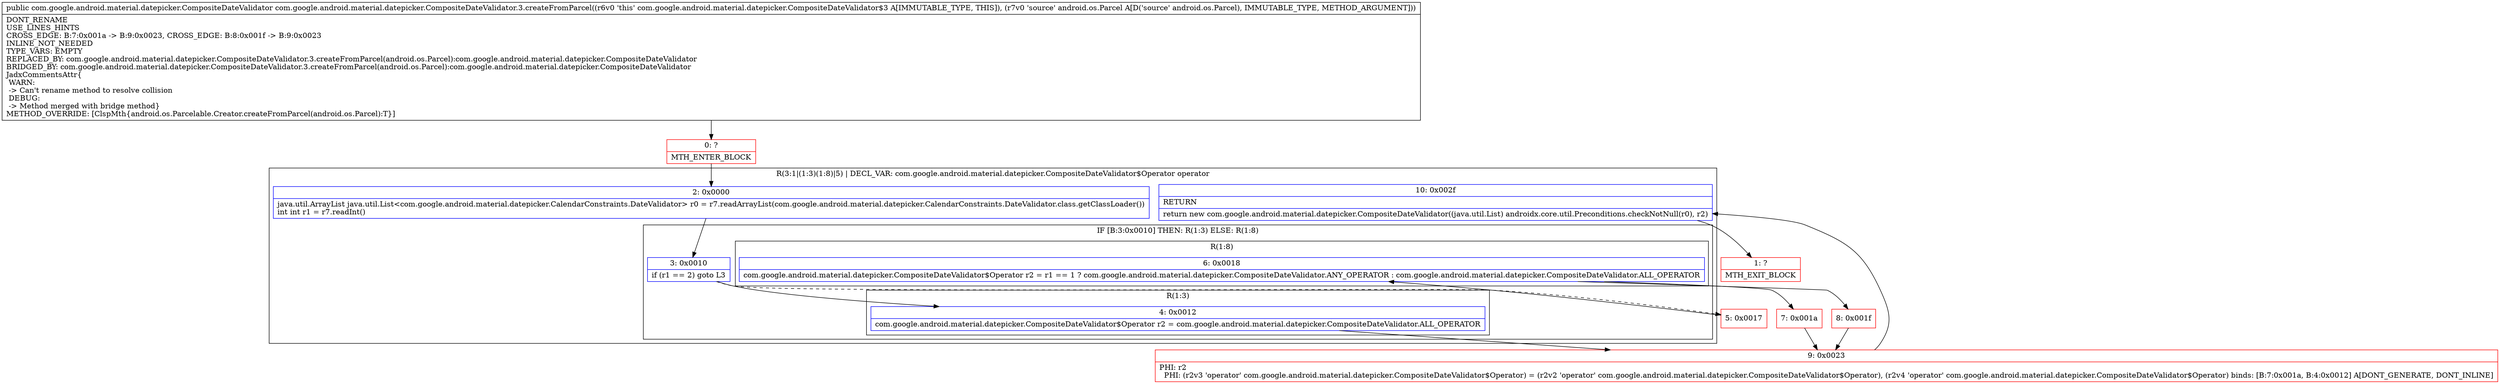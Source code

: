 digraph "CFG forcom.google.android.material.datepicker.CompositeDateValidator.3.createFromParcel(Landroid\/os\/Parcel;)Lcom\/google\/android\/material\/datepicker\/CompositeDateValidator;" {
subgraph cluster_Region_1806340606 {
label = "R(3:1|(1:3)(1:8)|5) | DECL_VAR: com.google.android.material.datepicker.CompositeDateValidator$Operator operator\l";
node [shape=record,color=blue];
Node_2 [shape=record,label="{2\:\ 0x0000|java.util.ArrayList java.util.List\<com.google.android.material.datepicker.CalendarConstraints.DateValidator\> r0 = r7.readArrayList(com.google.android.material.datepicker.CalendarConstraints.DateValidator.class.getClassLoader())\lint int r1 = r7.readInt()\l}"];
subgraph cluster_IfRegion_665826431 {
label = "IF [B:3:0x0010] THEN: R(1:3) ELSE: R(1:8)";
node [shape=record,color=blue];
Node_3 [shape=record,label="{3\:\ 0x0010|if (r1 == 2) goto L3\l}"];
subgraph cluster_Region_545580405 {
label = "R(1:3)";
node [shape=record,color=blue];
Node_4 [shape=record,label="{4\:\ 0x0012|com.google.android.material.datepicker.CompositeDateValidator$Operator r2 = com.google.android.material.datepicker.CompositeDateValidator.ALL_OPERATOR\l}"];
}
subgraph cluster_Region_556627030 {
label = "R(1:8)";
node [shape=record,color=blue];
Node_6 [shape=record,label="{6\:\ 0x0018|com.google.android.material.datepicker.CompositeDateValidator$Operator r2 = r1 == 1 ? com.google.android.material.datepicker.CompositeDateValidator.ANY_OPERATOR : com.google.android.material.datepicker.CompositeDateValidator.ALL_OPERATOR\l}"];
}
}
Node_10 [shape=record,label="{10\:\ 0x002f|RETURN\l|return new com.google.android.material.datepicker.CompositeDateValidator((java.util.List) androidx.core.util.Preconditions.checkNotNull(r0), r2)\l}"];
}
Node_0 [shape=record,color=red,label="{0\:\ ?|MTH_ENTER_BLOCK\l}"];
Node_9 [shape=record,color=red,label="{9\:\ 0x0023|PHI: r2 \l  PHI: (r2v3 'operator' com.google.android.material.datepicker.CompositeDateValidator$Operator) = (r2v2 'operator' com.google.android.material.datepicker.CompositeDateValidator$Operator), (r2v4 'operator' com.google.android.material.datepicker.CompositeDateValidator$Operator) binds: [B:7:0x001a, B:4:0x0012] A[DONT_GENERATE, DONT_INLINE]\l}"];
Node_1 [shape=record,color=red,label="{1\:\ ?|MTH_EXIT_BLOCK\l}"];
Node_5 [shape=record,color=red,label="{5\:\ 0x0017}"];
Node_7 [shape=record,color=red,label="{7\:\ 0x001a}"];
Node_8 [shape=record,color=red,label="{8\:\ 0x001f}"];
MethodNode[shape=record,label="{public com.google.android.material.datepicker.CompositeDateValidator com.google.android.material.datepicker.CompositeDateValidator.3.createFromParcel((r6v0 'this' com.google.android.material.datepicker.CompositeDateValidator$3 A[IMMUTABLE_TYPE, THIS]), (r7v0 'source' android.os.Parcel A[D('source' android.os.Parcel), IMMUTABLE_TYPE, METHOD_ARGUMENT]))  | DONT_RENAME\lUSE_LINES_HINTS\lCROSS_EDGE: B:7:0x001a \-\> B:9:0x0023, CROSS_EDGE: B:8:0x001f \-\> B:9:0x0023\lINLINE_NOT_NEEDED\lTYPE_VARS: EMPTY\lREPLACED_BY: com.google.android.material.datepicker.CompositeDateValidator.3.createFromParcel(android.os.Parcel):com.google.android.material.datepicker.CompositeDateValidator\lBRIDGED_BY: com.google.android.material.datepicker.CompositeDateValidator.3.createFromParcel(android.os.Parcel):com.google.android.material.datepicker.CompositeDateValidator\lJadxCommentsAttr\{\l WARN: \l \-\> Can't rename method to resolve collision\l DEBUG: \l \-\> Method merged with bridge method\}\lMETHOD_OVERRIDE: [ClspMth\{android.os.Parcelable.Creator.createFromParcel(android.os.Parcel):T\}]\l}"];
MethodNode -> Node_0;Node_2 -> Node_3;
Node_3 -> Node_4;
Node_3 -> Node_5[style=dashed];
Node_4 -> Node_9;
Node_6 -> Node_7;
Node_6 -> Node_8;
Node_10 -> Node_1;
Node_0 -> Node_2;
Node_9 -> Node_10;
Node_5 -> Node_6;
Node_7 -> Node_9;
Node_8 -> Node_9;
}

